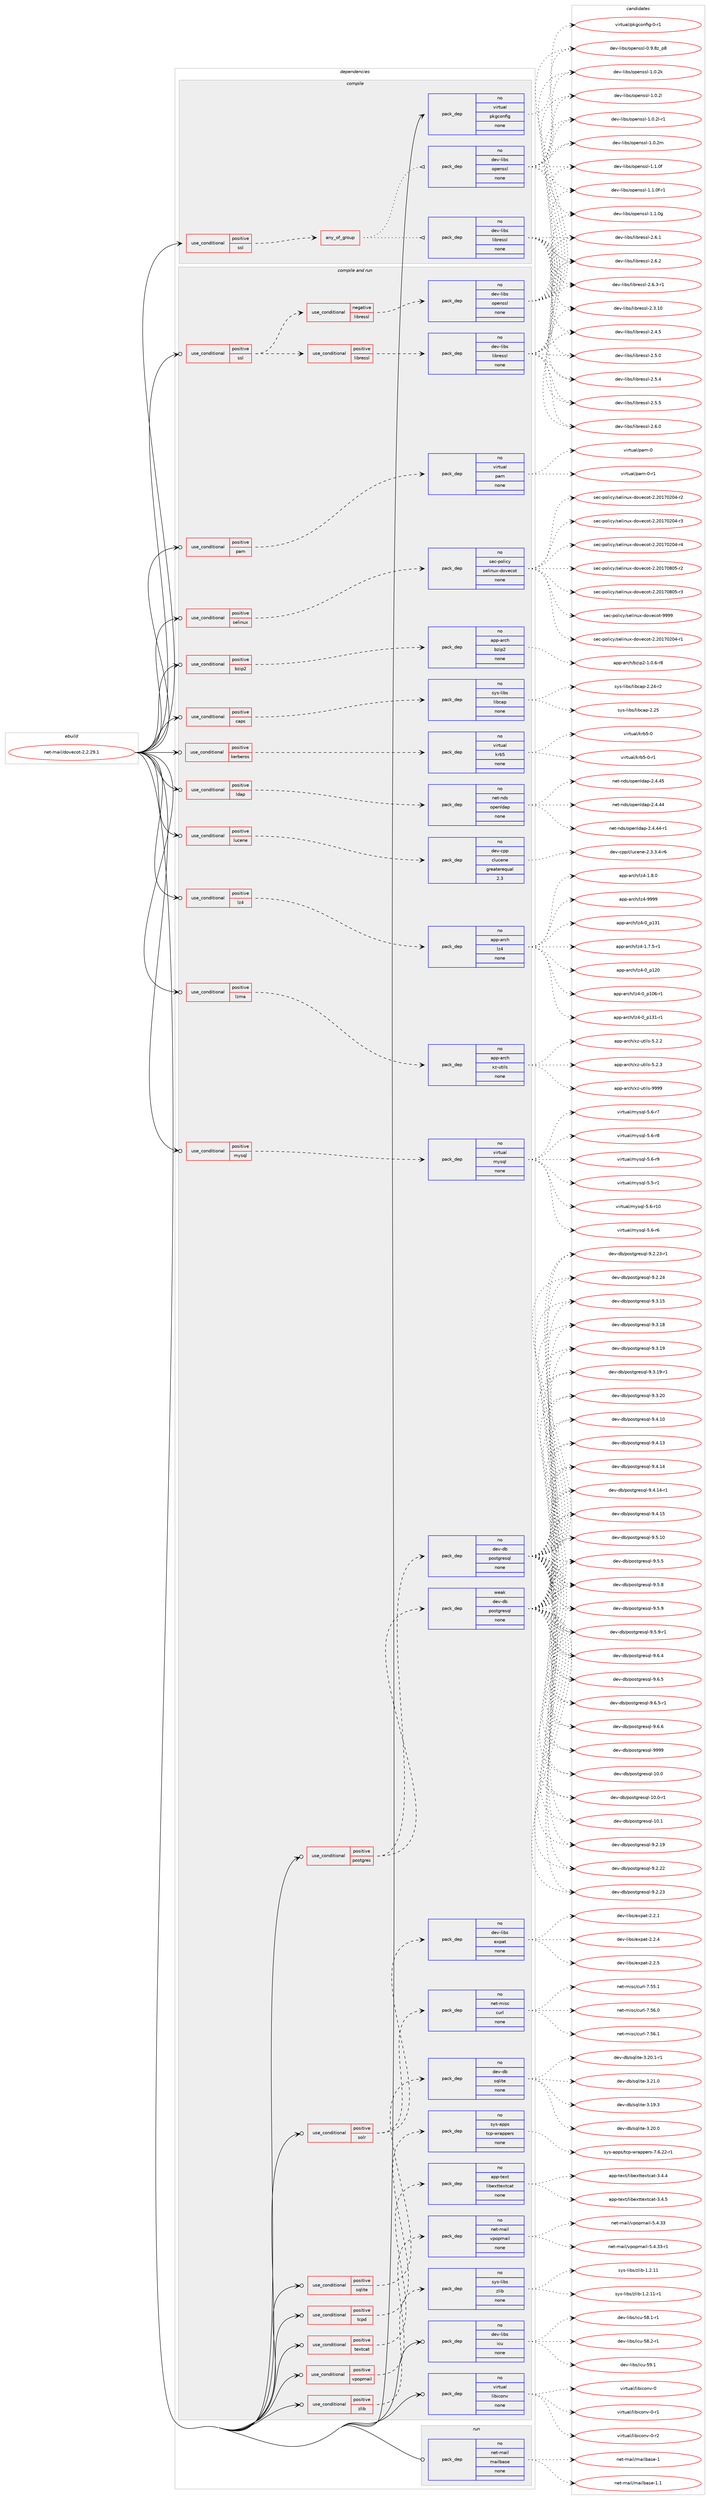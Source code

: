 digraph prolog {

# *************
# Graph options
# *************

newrank=true;
concentrate=true;
compound=true;
graph [rankdir=LR,fontname=Helvetica,fontsize=10,ranksep=1.5];#, ranksep=2.5, nodesep=0.2];
edge  [arrowhead=vee];
node  [fontname=Helvetica,fontsize=10];

# **********
# The ebuild
# **********

subgraph cluster_leftcol {
color=gray;
rank=same;
label=<<i>ebuild</i>>;
id [label="net-mail/dovecot-2.2.29.1", color=red, width=4, href="../net-mail/dovecot-2.2.29.1.svg"];
}

# ****************
# The dependencies
# ****************

subgraph cluster_midcol {
color=gray;
label=<<i>dependencies</i>>;
subgraph cluster_compile {
fillcolor="#eeeeee";
style=filled;
label=<<i>compile</i>>;
subgraph cond104144 {
dependency420936 [label=<<TABLE BORDER="0" CELLBORDER="1" CELLSPACING="0" CELLPADDING="4"><TR><TD ROWSPAN="3" CELLPADDING="10">use_conditional</TD></TR><TR><TD>positive</TD></TR><TR><TD>ssl</TD></TR></TABLE>>, shape=none, color=red];
subgraph any6902 {
dependency420937 [label=<<TABLE BORDER="0" CELLBORDER="1" CELLSPACING="0" CELLPADDING="4"><TR><TD CELLPADDING="10">any_of_group</TD></TR></TABLE>>, shape=none, color=red];subgraph pack309698 {
dependency420938 [label=<<TABLE BORDER="0" CELLBORDER="1" CELLSPACING="0" CELLPADDING="4" WIDTH="220"><TR><TD ROWSPAN="6" CELLPADDING="30">pack_dep</TD></TR><TR><TD WIDTH="110">no</TD></TR><TR><TD>dev-libs</TD></TR><TR><TD>openssl</TD></TR><TR><TD>none</TD></TR><TR><TD></TD></TR></TABLE>>, shape=none, color=blue];
}
dependency420937:e -> dependency420938:w [weight=20,style="dotted",arrowhead="oinv"];
subgraph pack309699 {
dependency420939 [label=<<TABLE BORDER="0" CELLBORDER="1" CELLSPACING="0" CELLPADDING="4" WIDTH="220"><TR><TD ROWSPAN="6" CELLPADDING="30">pack_dep</TD></TR><TR><TD WIDTH="110">no</TD></TR><TR><TD>dev-libs</TD></TR><TR><TD>libressl</TD></TR><TR><TD>none</TD></TR><TR><TD></TD></TR></TABLE>>, shape=none, color=blue];
}
dependency420937:e -> dependency420939:w [weight=20,style="dotted",arrowhead="oinv"];
}
dependency420936:e -> dependency420937:w [weight=20,style="dashed",arrowhead="vee"];
}
id:e -> dependency420936:w [weight=20,style="solid",arrowhead="vee"];
subgraph pack309700 {
dependency420940 [label=<<TABLE BORDER="0" CELLBORDER="1" CELLSPACING="0" CELLPADDING="4" WIDTH="220"><TR><TD ROWSPAN="6" CELLPADDING="30">pack_dep</TD></TR><TR><TD WIDTH="110">no</TD></TR><TR><TD>virtual</TD></TR><TR><TD>pkgconfig</TD></TR><TR><TD>none</TD></TR><TR><TD></TD></TR></TABLE>>, shape=none, color=blue];
}
id:e -> dependency420940:w [weight=20,style="solid",arrowhead="vee"];
}
subgraph cluster_compileandrun {
fillcolor="#eeeeee";
style=filled;
label=<<i>compile and run</i>>;
subgraph cond104145 {
dependency420941 [label=<<TABLE BORDER="0" CELLBORDER="1" CELLSPACING="0" CELLPADDING="4"><TR><TD ROWSPAN="3" CELLPADDING="10">use_conditional</TD></TR><TR><TD>positive</TD></TR><TR><TD>bzip2</TD></TR></TABLE>>, shape=none, color=red];
subgraph pack309701 {
dependency420942 [label=<<TABLE BORDER="0" CELLBORDER="1" CELLSPACING="0" CELLPADDING="4" WIDTH="220"><TR><TD ROWSPAN="6" CELLPADDING="30">pack_dep</TD></TR><TR><TD WIDTH="110">no</TD></TR><TR><TD>app-arch</TD></TR><TR><TD>bzip2</TD></TR><TR><TD>none</TD></TR><TR><TD></TD></TR></TABLE>>, shape=none, color=blue];
}
dependency420941:e -> dependency420942:w [weight=20,style="dashed",arrowhead="vee"];
}
id:e -> dependency420941:w [weight=20,style="solid",arrowhead="odotvee"];
subgraph cond104146 {
dependency420943 [label=<<TABLE BORDER="0" CELLBORDER="1" CELLSPACING="0" CELLPADDING="4"><TR><TD ROWSPAN="3" CELLPADDING="10">use_conditional</TD></TR><TR><TD>positive</TD></TR><TR><TD>caps</TD></TR></TABLE>>, shape=none, color=red];
subgraph pack309702 {
dependency420944 [label=<<TABLE BORDER="0" CELLBORDER="1" CELLSPACING="0" CELLPADDING="4" WIDTH="220"><TR><TD ROWSPAN="6" CELLPADDING="30">pack_dep</TD></TR><TR><TD WIDTH="110">no</TD></TR><TR><TD>sys-libs</TD></TR><TR><TD>libcap</TD></TR><TR><TD>none</TD></TR><TR><TD></TD></TR></TABLE>>, shape=none, color=blue];
}
dependency420943:e -> dependency420944:w [weight=20,style="dashed",arrowhead="vee"];
}
id:e -> dependency420943:w [weight=20,style="solid",arrowhead="odotvee"];
subgraph cond104147 {
dependency420945 [label=<<TABLE BORDER="0" CELLBORDER="1" CELLSPACING="0" CELLPADDING="4"><TR><TD ROWSPAN="3" CELLPADDING="10">use_conditional</TD></TR><TR><TD>positive</TD></TR><TR><TD>kerberos</TD></TR></TABLE>>, shape=none, color=red];
subgraph pack309703 {
dependency420946 [label=<<TABLE BORDER="0" CELLBORDER="1" CELLSPACING="0" CELLPADDING="4" WIDTH="220"><TR><TD ROWSPAN="6" CELLPADDING="30">pack_dep</TD></TR><TR><TD WIDTH="110">no</TD></TR><TR><TD>virtual</TD></TR><TR><TD>krb5</TD></TR><TR><TD>none</TD></TR><TR><TD></TD></TR></TABLE>>, shape=none, color=blue];
}
dependency420945:e -> dependency420946:w [weight=20,style="dashed",arrowhead="vee"];
}
id:e -> dependency420945:w [weight=20,style="solid",arrowhead="odotvee"];
subgraph cond104148 {
dependency420947 [label=<<TABLE BORDER="0" CELLBORDER="1" CELLSPACING="0" CELLPADDING="4"><TR><TD ROWSPAN="3" CELLPADDING="10">use_conditional</TD></TR><TR><TD>positive</TD></TR><TR><TD>ldap</TD></TR></TABLE>>, shape=none, color=red];
subgraph pack309704 {
dependency420948 [label=<<TABLE BORDER="0" CELLBORDER="1" CELLSPACING="0" CELLPADDING="4" WIDTH="220"><TR><TD ROWSPAN="6" CELLPADDING="30">pack_dep</TD></TR><TR><TD WIDTH="110">no</TD></TR><TR><TD>net-nds</TD></TR><TR><TD>openldap</TD></TR><TR><TD>none</TD></TR><TR><TD></TD></TR></TABLE>>, shape=none, color=blue];
}
dependency420947:e -> dependency420948:w [weight=20,style="dashed",arrowhead="vee"];
}
id:e -> dependency420947:w [weight=20,style="solid",arrowhead="odotvee"];
subgraph cond104149 {
dependency420949 [label=<<TABLE BORDER="0" CELLBORDER="1" CELLSPACING="0" CELLPADDING="4"><TR><TD ROWSPAN="3" CELLPADDING="10">use_conditional</TD></TR><TR><TD>positive</TD></TR><TR><TD>lucene</TD></TR></TABLE>>, shape=none, color=red];
subgraph pack309705 {
dependency420950 [label=<<TABLE BORDER="0" CELLBORDER="1" CELLSPACING="0" CELLPADDING="4" WIDTH="220"><TR><TD ROWSPAN="6" CELLPADDING="30">pack_dep</TD></TR><TR><TD WIDTH="110">no</TD></TR><TR><TD>dev-cpp</TD></TR><TR><TD>clucene</TD></TR><TR><TD>greaterequal</TD></TR><TR><TD>2.3</TD></TR></TABLE>>, shape=none, color=blue];
}
dependency420949:e -> dependency420950:w [weight=20,style="dashed",arrowhead="vee"];
}
id:e -> dependency420949:w [weight=20,style="solid",arrowhead="odotvee"];
subgraph cond104150 {
dependency420951 [label=<<TABLE BORDER="0" CELLBORDER="1" CELLSPACING="0" CELLPADDING="4"><TR><TD ROWSPAN="3" CELLPADDING="10">use_conditional</TD></TR><TR><TD>positive</TD></TR><TR><TD>lz4</TD></TR></TABLE>>, shape=none, color=red];
subgraph pack309706 {
dependency420952 [label=<<TABLE BORDER="0" CELLBORDER="1" CELLSPACING="0" CELLPADDING="4" WIDTH="220"><TR><TD ROWSPAN="6" CELLPADDING="30">pack_dep</TD></TR><TR><TD WIDTH="110">no</TD></TR><TR><TD>app-arch</TD></TR><TR><TD>lz4</TD></TR><TR><TD>none</TD></TR><TR><TD></TD></TR></TABLE>>, shape=none, color=blue];
}
dependency420951:e -> dependency420952:w [weight=20,style="dashed",arrowhead="vee"];
}
id:e -> dependency420951:w [weight=20,style="solid",arrowhead="odotvee"];
subgraph cond104151 {
dependency420953 [label=<<TABLE BORDER="0" CELLBORDER="1" CELLSPACING="0" CELLPADDING="4"><TR><TD ROWSPAN="3" CELLPADDING="10">use_conditional</TD></TR><TR><TD>positive</TD></TR><TR><TD>lzma</TD></TR></TABLE>>, shape=none, color=red];
subgraph pack309707 {
dependency420954 [label=<<TABLE BORDER="0" CELLBORDER="1" CELLSPACING="0" CELLPADDING="4" WIDTH="220"><TR><TD ROWSPAN="6" CELLPADDING="30">pack_dep</TD></TR><TR><TD WIDTH="110">no</TD></TR><TR><TD>app-arch</TD></TR><TR><TD>xz-utils</TD></TR><TR><TD>none</TD></TR><TR><TD></TD></TR></TABLE>>, shape=none, color=blue];
}
dependency420953:e -> dependency420954:w [weight=20,style="dashed",arrowhead="vee"];
}
id:e -> dependency420953:w [weight=20,style="solid",arrowhead="odotvee"];
subgraph cond104152 {
dependency420955 [label=<<TABLE BORDER="0" CELLBORDER="1" CELLSPACING="0" CELLPADDING="4"><TR><TD ROWSPAN="3" CELLPADDING="10">use_conditional</TD></TR><TR><TD>positive</TD></TR><TR><TD>mysql</TD></TR></TABLE>>, shape=none, color=red];
subgraph pack309708 {
dependency420956 [label=<<TABLE BORDER="0" CELLBORDER="1" CELLSPACING="0" CELLPADDING="4" WIDTH="220"><TR><TD ROWSPAN="6" CELLPADDING="30">pack_dep</TD></TR><TR><TD WIDTH="110">no</TD></TR><TR><TD>virtual</TD></TR><TR><TD>mysql</TD></TR><TR><TD>none</TD></TR><TR><TD></TD></TR></TABLE>>, shape=none, color=blue];
}
dependency420955:e -> dependency420956:w [weight=20,style="dashed",arrowhead="vee"];
}
id:e -> dependency420955:w [weight=20,style="solid",arrowhead="odotvee"];
subgraph cond104153 {
dependency420957 [label=<<TABLE BORDER="0" CELLBORDER="1" CELLSPACING="0" CELLPADDING="4"><TR><TD ROWSPAN="3" CELLPADDING="10">use_conditional</TD></TR><TR><TD>positive</TD></TR><TR><TD>pam</TD></TR></TABLE>>, shape=none, color=red];
subgraph pack309709 {
dependency420958 [label=<<TABLE BORDER="0" CELLBORDER="1" CELLSPACING="0" CELLPADDING="4" WIDTH="220"><TR><TD ROWSPAN="6" CELLPADDING="30">pack_dep</TD></TR><TR><TD WIDTH="110">no</TD></TR><TR><TD>virtual</TD></TR><TR><TD>pam</TD></TR><TR><TD>none</TD></TR><TR><TD></TD></TR></TABLE>>, shape=none, color=blue];
}
dependency420957:e -> dependency420958:w [weight=20,style="dashed",arrowhead="vee"];
}
id:e -> dependency420957:w [weight=20,style="solid",arrowhead="odotvee"];
subgraph cond104154 {
dependency420959 [label=<<TABLE BORDER="0" CELLBORDER="1" CELLSPACING="0" CELLPADDING="4"><TR><TD ROWSPAN="3" CELLPADDING="10">use_conditional</TD></TR><TR><TD>positive</TD></TR><TR><TD>postgres</TD></TR></TABLE>>, shape=none, color=red];
subgraph pack309710 {
dependency420960 [label=<<TABLE BORDER="0" CELLBORDER="1" CELLSPACING="0" CELLPADDING="4" WIDTH="220"><TR><TD ROWSPAN="6" CELLPADDING="30">pack_dep</TD></TR><TR><TD WIDTH="110">no</TD></TR><TR><TD>dev-db</TD></TR><TR><TD>postgresql</TD></TR><TR><TD>none</TD></TR><TR><TD></TD></TR></TABLE>>, shape=none, color=blue];
}
dependency420959:e -> dependency420960:w [weight=20,style="dashed",arrowhead="vee"];
subgraph pack309711 {
dependency420961 [label=<<TABLE BORDER="0" CELLBORDER="1" CELLSPACING="0" CELLPADDING="4" WIDTH="220"><TR><TD ROWSPAN="6" CELLPADDING="30">pack_dep</TD></TR><TR><TD WIDTH="110">weak</TD></TR><TR><TD>dev-db</TD></TR><TR><TD>postgresql</TD></TR><TR><TD>none</TD></TR><TR><TD></TD></TR></TABLE>>, shape=none, color=blue];
}
dependency420959:e -> dependency420961:w [weight=20,style="dashed",arrowhead="vee"];
}
id:e -> dependency420959:w [weight=20,style="solid",arrowhead="odotvee"];
subgraph cond104155 {
dependency420962 [label=<<TABLE BORDER="0" CELLBORDER="1" CELLSPACING="0" CELLPADDING="4"><TR><TD ROWSPAN="3" CELLPADDING="10">use_conditional</TD></TR><TR><TD>positive</TD></TR><TR><TD>selinux</TD></TR></TABLE>>, shape=none, color=red];
subgraph pack309712 {
dependency420963 [label=<<TABLE BORDER="0" CELLBORDER="1" CELLSPACING="0" CELLPADDING="4" WIDTH="220"><TR><TD ROWSPAN="6" CELLPADDING="30">pack_dep</TD></TR><TR><TD WIDTH="110">no</TD></TR><TR><TD>sec-policy</TD></TR><TR><TD>selinux-dovecot</TD></TR><TR><TD>none</TD></TR><TR><TD></TD></TR></TABLE>>, shape=none, color=blue];
}
dependency420962:e -> dependency420963:w [weight=20,style="dashed",arrowhead="vee"];
}
id:e -> dependency420962:w [weight=20,style="solid",arrowhead="odotvee"];
subgraph cond104156 {
dependency420964 [label=<<TABLE BORDER="0" CELLBORDER="1" CELLSPACING="0" CELLPADDING="4"><TR><TD ROWSPAN="3" CELLPADDING="10">use_conditional</TD></TR><TR><TD>positive</TD></TR><TR><TD>solr</TD></TR></TABLE>>, shape=none, color=red];
subgraph pack309713 {
dependency420965 [label=<<TABLE BORDER="0" CELLBORDER="1" CELLSPACING="0" CELLPADDING="4" WIDTH="220"><TR><TD ROWSPAN="6" CELLPADDING="30">pack_dep</TD></TR><TR><TD WIDTH="110">no</TD></TR><TR><TD>net-misc</TD></TR><TR><TD>curl</TD></TR><TR><TD>none</TD></TR><TR><TD></TD></TR></TABLE>>, shape=none, color=blue];
}
dependency420964:e -> dependency420965:w [weight=20,style="dashed",arrowhead="vee"];
subgraph pack309714 {
dependency420966 [label=<<TABLE BORDER="0" CELLBORDER="1" CELLSPACING="0" CELLPADDING="4" WIDTH="220"><TR><TD ROWSPAN="6" CELLPADDING="30">pack_dep</TD></TR><TR><TD WIDTH="110">no</TD></TR><TR><TD>dev-libs</TD></TR><TR><TD>expat</TD></TR><TR><TD>none</TD></TR><TR><TD></TD></TR></TABLE>>, shape=none, color=blue];
}
dependency420964:e -> dependency420966:w [weight=20,style="dashed",arrowhead="vee"];
}
id:e -> dependency420964:w [weight=20,style="solid",arrowhead="odotvee"];
subgraph cond104157 {
dependency420967 [label=<<TABLE BORDER="0" CELLBORDER="1" CELLSPACING="0" CELLPADDING="4"><TR><TD ROWSPAN="3" CELLPADDING="10">use_conditional</TD></TR><TR><TD>positive</TD></TR><TR><TD>sqlite</TD></TR></TABLE>>, shape=none, color=red];
subgraph pack309715 {
dependency420968 [label=<<TABLE BORDER="0" CELLBORDER="1" CELLSPACING="0" CELLPADDING="4" WIDTH="220"><TR><TD ROWSPAN="6" CELLPADDING="30">pack_dep</TD></TR><TR><TD WIDTH="110">no</TD></TR><TR><TD>dev-db</TD></TR><TR><TD>sqlite</TD></TR><TR><TD>none</TD></TR><TR><TD></TD></TR></TABLE>>, shape=none, color=blue];
}
dependency420967:e -> dependency420968:w [weight=20,style="dashed",arrowhead="vee"];
}
id:e -> dependency420967:w [weight=20,style="solid",arrowhead="odotvee"];
subgraph cond104158 {
dependency420969 [label=<<TABLE BORDER="0" CELLBORDER="1" CELLSPACING="0" CELLPADDING="4"><TR><TD ROWSPAN="3" CELLPADDING="10">use_conditional</TD></TR><TR><TD>positive</TD></TR><TR><TD>ssl</TD></TR></TABLE>>, shape=none, color=red];
subgraph cond104159 {
dependency420970 [label=<<TABLE BORDER="0" CELLBORDER="1" CELLSPACING="0" CELLPADDING="4"><TR><TD ROWSPAN="3" CELLPADDING="10">use_conditional</TD></TR><TR><TD>negative</TD></TR><TR><TD>libressl</TD></TR></TABLE>>, shape=none, color=red];
subgraph pack309716 {
dependency420971 [label=<<TABLE BORDER="0" CELLBORDER="1" CELLSPACING="0" CELLPADDING="4" WIDTH="220"><TR><TD ROWSPAN="6" CELLPADDING="30">pack_dep</TD></TR><TR><TD WIDTH="110">no</TD></TR><TR><TD>dev-libs</TD></TR><TR><TD>openssl</TD></TR><TR><TD>none</TD></TR><TR><TD></TD></TR></TABLE>>, shape=none, color=blue];
}
dependency420970:e -> dependency420971:w [weight=20,style="dashed",arrowhead="vee"];
}
dependency420969:e -> dependency420970:w [weight=20,style="dashed",arrowhead="vee"];
subgraph cond104160 {
dependency420972 [label=<<TABLE BORDER="0" CELLBORDER="1" CELLSPACING="0" CELLPADDING="4"><TR><TD ROWSPAN="3" CELLPADDING="10">use_conditional</TD></TR><TR><TD>positive</TD></TR><TR><TD>libressl</TD></TR></TABLE>>, shape=none, color=red];
subgraph pack309717 {
dependency420973 [label=<<TABLE BORDER="0" CELLBORDER="1" CELLSPACING="0" CELLPADDING="4" WIDTH="220"><TR><TD ROWSPAN="6" CELLPADDING="30">pack_dep</TD></TR><TR><TD WIDTH="110">no</TD></TR><TR><TD>dev-libs</TD></TR><TR><TD>libressl</TD></TR><TR><TD>none</TD></TR><TR><TD></TD></TR></TABLE>>, shape=none, color=blue];
}
dependency420972:e -> dependency420973:w [weight=20,style="dashed",arrowhead="vee"];
}
dependency420969:e -> dependency420972:w [weight=20,style="dashed",arrowhead="vee"];
}
id:e -> dependency420969:w [weight=20,style="solid",arrowhead="odotvee"];
subgraph cond104161 {
dependency420974 [label=<<TABLE BORDER="0" CELLBORDER="1" CELLSPACING="0" CELLPADDING="4"><TR><TD ROWSPAN="3" CELLPADDING="10">use_conditional</TD></TR><TR><TD>positive</TD></TR><TR><TD>tcpd</TD></TR></TABLE>>, shape=none, color=red];
subgraph pack309718 {
dependency420975 [label=<<TABLE BORDER="0" CELLBORDER="1" CELLSPACING="0" CELLPADDING="4" WIDTH="220"><TR><TD ROWSPAN="6" CELLPADDING="30">pack_dep</TD></TR><TR><TD WIDTH="110">no</TD></TR><TR><TD>sys-apps</TD></TR><TR><TD>tcp-wrappers</TD></TR><TR><TD>none</TD></TR><TR><TD></TD></TR></TABLE>>, shape=none, color=blue];
}
dependency420974:e -> dependency420975:w [weight=20,style="dashed",arrowhead="vee"];
}
id:e -> dependency420974:w [weight=20,style="solid",arrowhead="odotvee"];
subgraph cond104162 {
dependency420976 [label=<<TABLE BORDER="0" CELLBORDER="1" CELLSPACING="0" CELLPADDING="4"><TR><TD ROWSPAN="3" CELLPADDING="10">use_conditional</TD></TR><TR><TD>positive</TD></TR><TR><TD>textcat</TD></TR></TABLE>>, shape=none, color=red];
subgraph pack309719 {
dependency420977 [label=<<TABLE BORDER="0" CELLBORDER="1" CELLSPACING="0" CELLPADDING="4" WIDTH="220"><TR><TD ROWSPAN="6" CELLPADDING="30">pack_dep</TD></TR><TR><TD WIDTH="110">no</TD></TR><TR><TD>app-text</TD></TR><TR><TD>libexttextcat</TD></TR><TR><TD>none</TD></TR><TR><TD></TD></TR></TABLE>>, shape=none, color=blue];
}
dependency420976:e -> dependency420977:w [weight=20,style="dashed",arrowhead="vee"];
}
id:e -> dependency420976:w [weight=20,style="solid",arrowhead="odotvee"];
subgraph cond104163 {
dependency420978 [label=<<TABLE BORDER="0" CELLBORDER="1" CELLSPACING="0" CELLPADDING="4"><TR><TD ROWSPAN="3" CELLPADDING="10">use_conditional</TD></TR><TR><TD>positive</TD></TR><TR><TD>vpopmail</TD></TR></TABLE>>, shape=none, color=red];
subgraph pack309720 {
dependency420979 [label=<<TABLE BORDER="0" CELLBORDER="1" CELLSPACING="0" CELLPADDING="4" WIDTH="220"><TR><TD ROWSPAN="6" CELLPADDING="30">pack_dep</TD></TR><TR><TD WIDTH="110">no</TD></TR><TR><TD>net-mail</TD></TR><TR><TD>vpopmail</TD></TR><TR><TD>none</TD></TR><TR><TD></TD></TR></TABLE>>, shape=none, color=blue];
}
dependency420978:e -> dependency420979:w [weight=20,style="dashed",arrowhead="vee"];
}
id:e -> dependency420978:w [weight=20,style="solid",arrowhead="odotvee"];
subgraph cond104164 {
dependency420980 [label=<<TABLE BORDER="0" CELLBORDER="1" CELLSPACING="0" CELLPADDING="4"><TR><TD ROWSPAN="3" CELLPADDING="10">use_conditional</TD></TR><TR><TD>positive</TD></TR><TR><TD>zlib</TD></TR></TABLE>>, shape=none, color=red];
subgraph pack309721 {
dependency420981 [label=<<TABLE BORDER="0" CELLBORDER="1" CELLSPACING="0" CELLPADDING="4" WIDTH="220"><TR><TD ROWSPAN="6" CELLPADDING="30">pack_dep</TD></TR><TR><TD WIDTH="110">no</TD></TR><TR><TD>sys-libs</TD></TR><TR><TD>zlib</TD></TR><TR><TD>none</TD></TR><TR><TD></TD></TR></TABLE>>, shape=none, color=blue];
}
dependency420980:e -> dependency420981:w [weight=20,style="dashed",arrowhead="vee"];
}
id:e -> dependency420980:w [weight=20,style="solid",arrowhead="odotvee"];
subgraph pack309722 {
dependency420982 [label=<<TABLE BORDER="0" CELLBORDER="1" CELLSPACING="0" CELLPADDING="4" WIDTH="220"><TR><TD ROWSPAN="6" CELLPADDING="30">pack_dep</TD></TR><TR><TD WIDTH="110">no</TD></TR><TR><TD>dev-libs</TD></TR><TR><TD>icu</TD></TR><TR><TD>none</TD></TR><TR><TD></TD></TR></TABLE>>, shape=none, color=blue];
}
id:e -> dependency420982:w [weight=20,style="solid",arrowhead="odotvee"];
subgraph pack309723 {
dependency420983 [label=<<TABLE BORDER="0" CELLBORDER="1" CELLSPACING="0" CELLPADDING="4" WIDTH="220"><TR><TD ROWSPAN="6" CELLPADDING="30">pack_dep</TD></TR><TR><TD WIDTH="110">no</TD></TR><TR><TD>virtual</TD></TR><TR><TD>libiconv</TD></TR><TR><TD>none</TD></TR><TR><TD></TD></TR></TABLE>>, shape=none, color=blue];
}
id:e -> dependency420983:w [weight=20,style="solid",arrowhead="odotvee"];
}
subgraph cluster_run {
fillcolor="#eeeeee";
style=filled;
label=<<i>run</i>>;
subgraph pack309724 {
dependency420984 [label=<<TABLE BORDER="0" CELLBORDER="1" CELLSPACING="0" CELLPADDING="4" WIDTH="220"><TR><TD ROWSPAN="6" CELLPADDING="30">pack_dep</TD></TR><TR><TD WIDTH="110">no</TD></TR><TR><TD>net-mail</TD></TR><TR><TD>mailbase</TD></TR><TR><TD>none</TD></TR><TR><TD></TD></TR></TABLE>>, shape=none, color=blue];
}
id:e -> dependency420984:w [weight=20,style="solid",arrowhead="odot"];
}
}

# **************
# The candidates
# **************

subgraph cluster_choices {
rank=same;
color=gray;
label=<<i>candidates</i>>;

subgraph choice309698 {
color=black;
nodesep=1;
choice1001011184510810598115471111121011101151151084548465746561229511256 [label="dev-libs/openssl-0.9.8z_p8", color=red, width=4,href="../dev-libs/openssl-0.9.8z_p8.svg"];
choice100101118451081059811547111112101110115115108454946484650107 [label="dev-libs/openssl-1.0.2k", color=red, width=4,href="../dev-libs/openssl-1.0.2k.svg"];
choice100101118451081059811547111112101110115115108454946484650108 [label="dev-libs/openssl-1.0.2l", color=red, width=4,href="../dev-libs/openssl-1.0.2l.svg"];
choice1001011184510810598115471111121011101151151084549464846501084511449 [label="dev-libs/openssl-1.0.2l-r1", color=red, width=4,href="../dev-libs/openssl-1.0.2l-r1.svg"];
choice100101118451081059811547111112101110115115108454946484650109 [label="dev-libs/openssl-1.0.2m", color=red, width=4,href="../dev-libs/openssl-1.0.2m.svg"];
choice100101118451081059811547111112101110115115108454946494648102 [label="dev-libs/openssl-1.1.0f", color=red, width=4,href="../dev-libs/openssl-1.1.0f.svg"];
choice1001011184510810598115471111121011101151151084549464946481024511449 [label="dev-libs/openssl-1.1.0f-r1", color=red, width=4,href="../dev-libs/openssl-1.1.0f-r1.svg"];
choice100101118451081059811547111112101110115115108454946494648103 [label="dev-libs/openssl-1.1.0g", color=red, width=4,href="../dev-libs/openssl-1.1.0g.svg"];
dependency420938:e -> choice1001011184510810598115471111121011101151151084548465746561229511256:w [style=dotted,weight="100"];
dependency420938:e -> choice100101118451081059811547111112101110115115108454946484650107:w [style=dotted,weight="100"];
dependency420938:e -> choice100101118451081059811547111112101110115115108454946484650108:w [style=dotted,weight="100"];
dependency420938:e -> choice1001011184510810598115471111121011101151151084549464846501084511449:w [style=dotted,weight="100"];
dependency420938:e -> choice100101118451081059811547111112101110115115108454946484650109:w [style=dotted,weight="100"];
dependency420938:e -> choice100101118451081059811547111112101110115115108454946494648102:w [style=dotted,weight="100"];
dependency420938:e -> choice1001011184510810598115471111121011101151151084549464946481024511449:w [style=dotted,weight="100"];
dependency420938:e -> choice100101118451081059811547111112101110115115108454946494648103:w [style=dotted,weight="100"];
}
subgraph choice309699 {
color=black;
nodesep=1;
choice1001011184510810598115471081059811410111511510845504651464948 [label="dev-libs/libressl-2.3.10", color=red, width=4,href="../dev-libs/libressl-2.3.10.svg"];
choice10010111845108105981154710810598114101115115108455046524653 [label="dev-libs/libressl-2.4.5", color=red, width=4,href="../dev-libs/libressl-2.4.5.svg"];
choice10010111845108105981154710810598114101115115108455046534648 [label="dev-libs/libressl-2.5.0", color=red, width=4,href="../dev-libs/libressl-2.5.0.svg"];
choice10010111845108105981154710810598114101115115108455046534652 [label="dev-libs/libressl-2.5.4", color=red, width=4,href="../dev-libs/libressl-2.5.4.svg"];
choice10010111845108105981154710810598114101115115108455046534653 [label="dev-libs/libressl-2.5.5", color=red, width=4,href="../dev-libs/libressl-2.5.5.svg"];
choice10010111845108105981154710810598114101115115108455046544648 [label="dev-libs/libressl-2.6.0", color=red, width=4,href="../dev-libs/libressl-2.6.0.svg"];
choice10010111845108105981154710810598114101115115108455046544649 [label="dev-libs/libressl-2.6.1", color=red, width=4,href="../dev-libs/libressl-2.6.1.svg"];
choice10010111845108105981154710810598114101115115108455046544650 [label="dev-libs/libressl-2.6.2", color=red, width=4,href="../dev-libs/libressl-2.6.2.svg"];
choice100101118451081059811547108105981141011151151084550465446514511449 [label="dev-libs/libressl-2.6.3-r1", color=red, width=4,href="../dev-libs/libressl-2.6.3-r1.svg"];
dependency420939:e -> choice1001011184510810598115471081059811410111511510845504651464948:w [style=dotted,weight="100"];
dependency420939:e -> choice10010111845108105981154710810598114101115115108455046524653:w [style=dotted,weight="100"];
dependency420939:e -> choice10010111845108105981154710810598114101115115108455046534648:w [style=dotted,weight="100"];
dependency420939:e -> choice10010111845108105981154710810598114101115115108455046534652:w [style=dotted,weight="100"];
dependency420939:e -> choice10010111845108105981154710810598114101115115108455046534653:w [style=dotted,weight="100"];
dependency420939:e -> choice10010111845108105981154710810598114101115115108455046544648:w [style=dotted,weight="100"];
dependency420939:e -> choice10010111845108105981154710810598114101115115108455046544649:w [style=dotted,weight="100"];
dependency420939:e -> choice10010111845108105981154710810598114101115115108455046544650:w [style=dotted,weight="100"];
dependency420939:e -> choice100101118451081059811547108105981141011151151084550465446514511449:w [style=dotted,weight="100"];
}
subgraph choice309700 {
color=black;
nodesep=1;
choice11810511411611797108471121071039911111010210510345484511449 [label="virtual/pkgconfig-0-r1", color=red, width=4,href="../virtual/pkgconfig-0-r1.svg"];
dependency420940:e -> choice11810511411611797108471121071039911111010210510345484511449:w [style=dotted,weight="100"];
}
subgraph choice309701 {
color=black;
nodesep=1;
choice971121124597114991044798122105112504549464846544511456 [label="app-arch/bzip2-1.0.6-r8", color=red, width=4,href="../app-arch/bzip2-1.0.6-r8.svg"];
dependency420942:e -> choice971121124597114991044798122105112504549464846544511456:w [style=dotted,weight="100"];
}
subgraph choice309702 {
color=black;
nodesep=1;
choice11512111545108105981154710810598999711245504650524511450 [label="sys-libs/libcap-2.24-r2", color=red, width=4,href="../sys-libs/libcap-2.24-r2.svg"];
choice1151211154510810598115471081059899971124550465053 [label="sys-libs/libcap-2.25", color=red, width=4,href="../sys-libs/libcap-2.25.svg"];
dependency420944:e -> choice11512111545108105981154710810598999711245504650524511450:w [style=dotted,weight="100"];
dependency420944:e -> choice1151211154510810598115471081059899971124550465053:w [style=dotted,weight="100"];
}
subgraph choice309703 {
color=black;
nodesep=1;
choice118105114116117971084710711498534548 [label="virtual/krb5-0", color=red, width=4,href="../virtual/krb5-0.svg"];
choice1181051141161179710847107114985345484511449 [label="virtual/krb5-0-r1", color=red, width=4,href="../virtual/krb5-0-r1.svg"];
dependency420946:e -> choice118105114116117971084710711498534548:w [style=dotted,weight="100"];
dependency420946:e -> choice1181051141161179710847107114985345484511449:w [style=dotted,weight="100"];
}
subgraph choice309704 {
color=black;
nodesep=1;
choice11010111645110100115471111121011101081009711245504652465252 [label="net-nds/openldap-2.4.44", color=red, width=4,href="../net-nds/openldap-2.4.44.svg"];
choice110101116451101001154711111210111010810097112455046524652524511449 [label="net-nds/openldap-2.4.44-r1", color=red, width=4,href="../net-nds/openldap-2.4.44-r1.svg"];
choice11010111645110100115471111121011101081009711245504652465253 [label="net-nds/openldap-2.4.45", color=red, width=4,href="../net-nds/openldap-2.4.45.svg"];
dependency420948:e -> choice11010111645110100115471111121011101081009711245504652465252:w [style=dotted,weight="100"];
dependency420948:e -> choice110101116451101001154711111210111010810097112455046524652524511449:w [style=dotted,weight="100"];
dependency420948:e -> choice11010111645110100115471111121011101081009711245504652465253:w [style=dotted,weight="100"];
}
subgraph choice309705 {
color=black;
nodesep=1;
choice100101118459911211247991081179910111010145504651465146524511454 [label="dev-cpp/clucene-2.3.3.4-r6", color=red, width=4,href="../dev-cpp/clucene-2.3.3.4-r6.svg"];
dependency420950:e -> choice100101118459911211247991081179910111010145504651465146524511454:w [style=dotted,weight="100"];
}
subgraph choice309706 {
color=black;
nodesep=1;
choice9711211245971149910447108122524548951124948544511449 [label="app-arch/lz4-0_p106-r1", color=red, width=4,href="../app-arch/lz4-0_p106-r1.svg"];
choice971121124597114991044710812252454895112495048 [label="app-arch/lz4-0_p120", color=red, width=4,href="../app-arch/lz4-0_p120.svg"];
choice971121124597114991044710812252454895112495149 [label="app-arch/lz4-0_p131", color=red, width=4,href="../app-arch/lz4-0_p131.svg"];
choice9711211245971149910447108122524548951124951494511449 [label="app-arch/lz4-0_p131-r1", color=red, width=4,href="../app-arch/lz4-0_p131-r1.svg"];
choice9711211245971149910447108122524549465546534511449 [label="app-arch/lz4-1.7.5-r1", color=red, width=4,href="../app-arch/lz4-1.7.5-r1.svg"];
choice971121124597114991044710812252454946564648 [label="app-arch/lz4-1.8.0", color=red, width=4,href="../app-arch/lz4-1.8.0.svg"];
choice9711211245971149910447108122524557575757 [label="app-arch/lz4-9999", color=red, width=4,href="../app-arch/lz4-9999.svg"];
dependency420952:e -> choice9711211245971149910447108122524548951124948544511449:w [style=dotted,weight="100"];
dependency420952:e -> choice971121124597114991044710812252454895112495048:w [style=dotted,weight="100"];
dependency420952:e -> choice971121124597114991044710812252454895112495149:w [style=dotted,weight="100"];
dependency420952:e -> choice9711211245971149910447108122524548951124951494511449:w [style=dotted,weight="100"];
dependency420952:e -> choice9711211245971149910447108122524549465546534511449:w [style=dotted,weight="100"];
dependency420952:e -> choice971121124597114991044710812252454946564648:w [style=dotted,weight="100"];
dependency420952:e -> choice9711211245971149910447108122524557575757:w [style=dotted,weight="100"];
}
subgraph choice309707 {
color=black;
nodesep=1;
choice971121124597114991044712012245117116105108115455346504650 [label="app-arch/xz-utils-5.2.2", color=red, width=4,href="../app-arch/xz-utils-5.2.2.svg"];
choice971121124597114991044712012245117116105108115455346504651 [label="app-arch/xz-utils-5.2.3", color=red, width=4,href="../app-arch/xz-utils-5.2.3.svg"];
choice9711211245971149910447120122451171161051081154557575757 [label="app-arch/xz-utils-9999", color=red, width=4,href="../app-arch/xz-utils-9999.svg"];
dependency420954:e -> choice971121124597114991044712012245117116105108115455346504650:w [style=dotted,weight="100"];
dependency420954:e -> choice971121124597114991044712012245117116105108115455346504651:w [style=dotted,weight="100"];
dependency420954:e -> choice9711211245971149910447120122451171161051081154557575757:w [style=dotted,weight="100"];
}
subgraph choice309708 {
color=black;
nodesep=1;
choice1181051141161179710847109121115113108455346534511449 [label="virtual/mysql-5.5-r1", color=red, width=4,href="../virtual/mysql-5.5-r1.svg"];
choice118105114116117971084710912111511310845534654451144948 [label="virtual/mysql-5.6-r10", color=red, width=4,href="../virtual/mysql-5.6-r10.svg"];
choice1181051141161179710847109121115113108455346544511454 [label="virtual/mysql-5.6-r6", color=red, width=4,href="../virtual/mysql-5.6-r6.svg"];
choice1181051141161179710847109121115113108455346544511455 [label="virtual/mysql-5.6-r7", color=red, width=4,href="../virtual/mysql-5.6-r7.svg"];
choice1181051141161179710847109121115113108455346544511456 [label="virtual/mysql-5.6-r8", color=red, width=4,href="../virtual/mysql-5.6-r8.svg"];
choice1181051141161179710847109121115113108455346544511457 [label="virtual/mysql-5.6-r9", color=red, width=4,href="../virtual/mysql-5.6-r9.svg"];
dependency420956:e -> choice1181051141161179710847109121115113108455346534511449:w [style=dotted,weight="100"];
dependency420956:e -> choice118105114116117971084710912111511310845534654451144948:w [style=dotted,weight="100"];
dependency420956:e -> choice1181051141161179710847109121115113108455346544511454:w [style=dotted,weight="100"];
dependency420956:e -> choice1181051141161179710847109121115113108455346544511455:w [style=dotted,weight="100"];
dependency420956:e -> choice1181051141161179710847109121115113108455346544511456:w [style=dotted,weight="100"];
dependency420956:e -> choice1181051141161179710847109121115113108455346544511457:w [style=dotted,weight="100"];
}
subgraph choice309709 {
color=black;
nodesep=1;
choice1181051141161179710847112971094548 [label="virtual/pam-0", color=red, width=4,href="../virtual/pam-0.svg"];
choice11810511411611797108471129710945484511449 [label="virtual/pam-0-r1", color=red, width=4,href="../virtual/pam-0-r1.svg"];
dependency420958:e -> choice1181051141161179710847112971094548:w [style=dotted,weight="100"];
dependency420958:e -> choice11810511411611797108471129710945484511449:w [style=dotted,weight="100"];
}
subgraph choice309710 {
color=black;
nodesep=1;
choice1001011184510098471121111151161031141011151131084549484648 [label="dev-db/postgresql-10.0", color=red, width=4,href="../dev-db/postgresql-10.0.svg"];
choice10010111845100984711211111511610311410111511310845494846484511449 [label="dev-db/postgresql-10.0-r1", color=red, width=4,href="../dev-db/postgresql-10.0-r1.svg"];
choice1001011184510098471121111151161031141011151131084549484649 [label="dev-db/postgresql-10.1", color=red, width=4,href="../dev-db/postgresql-10.1.svg"];
choice10010111845100984711211111511610311410111511310845574650464957 [label="dev-db/postgresql-9.2.19", color=red, width=4,href="../dev-db/postgresql-9.2.19.svg"];
choice10010111845100984711211111511610311410111511310845574650465050 [label="dev-db/postgresql-9.2.22", color=red, width=4,href="../dev-db/postgresql-9.2.22.svg"];
choice10010111845100984711211111511610311410111511310845574650465051 [label="dev-db/postgresql-9.2.23", color=red, width=4,href="../dev-db/postgresql-9.2.23.svg"];
choice100101118451009847112111115116103114101115113108455746504650514511449 [label="dev-db/postgresql-9.2.23-r1", color=red, width=4,href="../dev-db/postgresql-9.2.23-r1.svg"];
choice10010111845100984711211111511610311410111511310845574650465052 [label="dev-db/postgresql-9.2.24", color=red, width=4,href="../dev-db/postgresql-9.2.24.svg"];
choice10010111845100984711211111511610311410111511310845574651464953 [label="dev-db/postgresql-9.3.15", color=red, width=4,href="../dev-db/postgresql-9.3.15.svg"];
choice10010111845100984711211111511610311410111511310845574651464956 [label="dev-db/postgresql-9.3.18", color=red, width=4,href="../dev-db/postgresql-9.3.18.svg"];
choice10010111845100984711211111511610311410111511310845574651464957 [label="dev-db/postgresql-9.3.19", color=red, width=4,href="../dev-db/postgresql-9.3.19.svg"];
choice100101118451009847112111115116103114101115113108455746514649574511449 [label="dev-db/postgresql-9.3.19-r1", color=red, width=4,href="../dev-db/postgresql-9.3.19-r1.svg"];
choice10010111845100984711211111511610311410111511310845574651465048 [label="dev-db/postgresql-9.3.20", color=red, width=4,href="../dev-db/postgresql-9.3.20.svg"];
choice10010111845100984711211111511610311410111511310845574652464948 [label="dev-db/postgresql-9.4.10", color=red, width=4,href="../dev-db/postgresql-9.4.10.svg"];
choice10010111845100984711211111511610311410111511310845574652464951 [label="dev-db/postgresql-9.4.13", color=red, width=4,href="../dev-db/postgresql-9.4.13.svg"];
choice10010111845100984711211111511610311410111511310845574652464952 [label="dev-db/postgresql-9.4.14", color=red, width=4,href="../dev-db/postgresql-9.4.14.svg"];
choice100101118451009847112111115116103114101115113108455746524649524511449 [label="dev-db/postgresql-9.4.14-r1", color=red, width=4,href="../dev-db/postgresql-9.4.14-r1.svg"];
choice10010111845100984711211111511610311410111511310845574652464953 [label="dev-db/postgresql-9.4.15", color=red, width=4,href="../dev-db/postgresql-9.4.15.svg"];
choice10010111845100984711211111511610311410111511310845574653464948 [label="dev-db/postgresql-9.5.10", color=red, width=4,href="../dev-db/postgresql-9.5.10.svg"];
choice100101118451009847112111115116103114101115113108455746534653 [label="dev-db/postgresql-9.5.5", color=red, width=4,href="../dev-db/postgresql-9.5.5.svg"];
choice100101118451009847112111115116103114101115113108455746534656 [label="dev-db/postgresql-9.5.8", color=red, width=4,href="../dev-db/postgresql-9.5.8.svg"];
choice100101118451009847112111115116103114101115113108455746534657 [label="dev-db/postgresql-9.5.9", color=red, width=4,href="../dev-db/postgresql-9.5.9.svg"];
choice1001011184510098471121111151161031141011151131084557465346574511449 [label="dev-db/postgresql-9.5.9-r1", color=red, width=4,href="../dev-db/postgresql-9.5.9-r1.svg"];
choice100101118451009847112111115116103114101115113108455746544652 [label="dev-db/postgresql-9.6.4", color=red, width=4,href="../dev-db/postgresql-9.6.4.svg"];
choice100101118451009847112111115116103114101115113108455746544653 [label="dev-db/postgresql-9.6.5", color=red, width=4,href="../dev-db/postgresql-9.6.5.svg"];
choice1001011184510098471121111151161031141011151131084557465446534511449 [label="dev-db/postgresql-9.6.5-r1", color=red, width=4,href="../dev-db/postgresql-9.6.5-r1.svg"];
choice100101118451009847112111115116103114101115113108455746544654 [label="dev-db/postgresql-9.6.6", color=red, width=4,href="../dev-db/postgresql-9.6.6.svg"];
choice1001011184510098471121111151161031141011151131084557575757 [label="dev-db/postgresql-9999", color=red, width=4,href="../dev-db/postgresql-9999.svg"];
dependency420960:e -> choice1001011184510098471121111151161031141011151131084549484648:w [style=dotted,weight="100"];
dependency420960:e -> choice10010111845100984711211111511610311410111511310845494846484511449:w [style=dotted,weight="100"];
dependency420960:e -> choice1001011184510098471121111151161031141011151131084549484649:w [style=dotted,weight="100"];
dependency420960:e -> choice10010111845100984711211111511610311410111511310845574650464957:w [style=dotted,weight="100"];
dependency420960:e -> choice10010111845100984711211111511610311410111511310845574650465050:w [style=dotted,weight="100"];
dependency420960:e -> choice10010111845100984711211111511610311410111511310845574650465051:w [style=dotted,weight="100"];
dependency420960:e -> choice100101118451009847112111115116103114101115113108455746504650514511449:w [style=dotted,weight="100"];
dependency420960:e -> choice10010111845100984711211111511610311410111511310845574650465052:w [style=dotted,weight="100"];
dependency420960:e -> choice10010111845100984711211111511610311410111511310845574651464953:w [style=dotted,weight="100"];
dependency420960:e -> choice10010111845100984711211111511610311410111511310845574651464956:w [style=dotted,weight="100"];
dependency420960:e -> choice10010111845100984711211111511610311410111511310845574651464957:w [style=dotted,weight="100"];
dependency420960:e -> choice100101118451009847112111115116103114101115113108455746514649574511449:w [style=dotted,weight="100"];
dependency420960:e -> choice10010111845100984711211111511610311410111511310845574651465048:w [style=dotted,weight="100"];
dependency420960:e -> choice10010111845100984711211111511610311410111511310845574652464948:w [style=dotted,weight="100"];
dependency420960:e -> choice10010111845100984711211111511610311410111511310845574652464951:w [style=dotted,weight="100"];
dependency420960:e -> choice10010111845100984711211111511610311410111511310845574652464952:w [style=dotted,weight="100"];
dependency420960:e -> choice100101118451009847112111115116103114101115113108455746524649524511449:w [style=dotted,weight="100"];
dependency420960:e -> choice10010111845100984711211111511610311410111511310845574652464953:w [style=dotted,weight="100"];
dependency420960:e -> choice10010111845100984711211111511610311410111511310845574653464948:w [style=dotted,weight="100"];
dependency420960:e -> choice100101118451009847112111115116103114101115113108455746534653:w [style=dotted,weight="100"];
dependency420960:e -> choice100101118451009847112111115116103114101115113108455746534656:w [style=dotted,weight="100"];
dependency420960:e -> choice100101118451009847112111115116103114101115113108455746534657:w [style=dotted,weight="100"];
dependency420960:e -> choice1001011184510098471121111151161031141011151131084557465346574511449:w [style=dotted,weight="100"];
dependency420960:e -> choice100101118451009847112111115116103114101115113108455746544652:w [style=dotted,weight="100"];
dependency420960:e -> choice100101118451009847112111115116103114101115113108455746544653:w [style=dotted,weight="100"];
dependency420960:e -> choice1001011184510098471121111151161031141011151131084557465446534511449:w [style=dotted,weight="100"];
dependency420960:e -> choice100101118451009847112111115116103114101115113108455746544654:w [style=dotted,weight="100"];
dependency420960:e -> choice1001011184510098471121111151161031141011151131084557575757:w [style=dotted,weight="100"];
}
subgraph choice309711 {
color=black;
nodesep=1;
choice1001011184510098471121111151161031141011151131084549484648 [label="dev-db/postgresql-10.0", color=red, width=4,href="../dev-db/postgresql-10.0.svg"];
choice10010111845100984711211111511610311410111511310845494846484511449 [label="dev-db/postgresql-10.0-r1", color=red, width=4,href="../dev-db/postgresql-10.0-r1.svg"];
choice1001011184510098471121111151161031141011151131084549484649 [label="dev-db/postgresql-10.1", color=red, width=4,href="../dev-db/postgresql-10.1.svg"];
choice10010111845100984711211111511610311410111511310845574650464957 [label="dev-db/postgresql-9.2.19", color=red, width=4,href="../dev-db/postgresql-9.2.19.svg"];
choice10010111845100984711211111511610311410111511310845574650465050 [label="dev-db/postgresql-9.2.22", color=red, width=4,href="../dev-db/postgresql-9.2.22.svg"];
choice10010111845100984711211111511610311410111511310845574650465051 [label="dev-db/postgresql-9.2.23", color=red, width=4,href="../dev-db/postgresql-9.2.23.svg"];
choice100101118451009847112111115116103114101115113108455746504650514511449 [label="dev-db/postgresql-9.2.23-r1", color=red, width=4,href="../dev-db/postgresql-9.2.23-r1.svg"];
choice10010111845100984711211111511610311410111511310845574650465052 [label="dev-db/postgresql-9.2.24", color=red, width=4,href="../dev-db/postgresql-9.2.24.svg"];
choice10010111845100984711211111511610311410111511310845574651464953 [label="dev-db/postgresql-9.3.15", color=red, width=4,href="../dev-db/postgresql-9.3.15.svg"];
choice10010111845100984711211111511610311410111511310845574651464956 [label="dev-db/postgresql-9.3.18", color=red, width=4,href="../dev-db/postgresql-9.3.18.svg"];
choice10010111845100984711211111511610311410111511310845574651464957 [label="dev-db/postgresql-9.3.19", color=red, width=4,href="../dev-db/postgresql-9.3.19.svg"];
choice100101118451009847112111115116103114101115113108455746514649574511449 [label="dev-db/postgresql-9.3.19-r1", color=red, width=4,href="../dev-db/postgresql-9.3.19-r1.svg"];
choice10010111845100984711211111511610311410111511310845574651465048 [label="dev-db/postgresql-9.3.20", color=red, width=4,href="../dev-db/postgresql-9.3.20.svg"];
choice10010111845100984711211111511610311410111511310845574652464948 [label="dev-db/postgresql-9.4.10", color=red, width=4,href="../dev-db/postgresql-9.4.10.svg"];
choice10010111845100984711211111511610311410111511310845574652464951 [label="dev-db/postgresql-9.4.13", color=red, width=4,href="../dev-db/postgresql-9.4.13.svg"];
choice10010111845100984711211111511610311410111511310845574652464952 [label="dev-db/postgresql-9.4.14", color=red, width=4,href="../dev-db/postgresql-9.4.14.svg"];
choice100101118451009847112111115116103114101115113108455746524649524511449 [label="dev-db/postgresql-9.4.14-r1", color=red, width=4,href="../dev-db/postgresql-9.4.14-r1.svg"];
choice10010111845100984711211111511610311410111511310845574652464953 [label="dev-db/postgresql-9.4.15", color=red, width=4,href="../dev-db/postgresql-9.4.15.svg"];
choice10010111845100984711211111511610311410111511310845574653464948 [label="dev-db/postgresql-9.5.10", color=red, width=4,href="../dev-db/postgresql-9.5.10.svg"];
choice100101118451009847112111115116103114101115113108455746534653 [label="dev-db/postgresql-9.5.5", color=red, width=4,href="../dev-db/postgresql-9.5.5.svg"];
choice100101118451009847112111115116103114101115113108455746534656 [label="dev-db/postgresql-9.5.8", color=red, width=4,href="../dev-db/postgresql-9.5.8.svg"];
choice100101118451009847112111115116103114101115113108455746534657 [label="dev-db/postgresql-9.5.9", color=red, width=4,href="../dev-db/postgresql-9.5.9.svg"];
choice1001011184510098471121111151161031141011151131084557465346574511449 [label="dev-db/postgresql-9.5.9-r1", color=red, width=4,href="../dev-db/postgresql-9.5.9-r1.svg"];
choice100101118451009847112111115116103114101115113108455746544652 [label="dev-db/postgresql-9.6.4", color=red, width=4,href="../dev-db/postgresql-9.6.4.svg"];
choice100101118451009847112111115116103114101115113108455746544653 [label="dev-db/postgresql-9.6.5", color=red, width=4,href="../dev-db/postgresql-9.6.5.svg"];
choice1001011184510098471121111151161031141011151131084557465446534511449 [label="dev-db/postgresql-9.6.5-r1", color=red, width=4,href="../dev-db/postgresql-9.6.5-r1.svg"];
choice100101118451009847112111115116103114101115113108455746544654 [label="dev-db/postgresql-9.6.6", color=red, width=4,href="../dev-db/postgresql-9.6.6.svg"];
choice1001011184510098471121111151161031141011151131084557575757 [label="dev-db/postgresql-9999", color=red, width=4,href="../dev-db/postgresql-9999.svg"];
dependency420961:e -> choice1001011184510098471121111151161031141011151131084549484648:w [style=dotted,weight="100"];
dependency420961:e -> choice10010111845100984711211111511610311410111511310845494846484511449:w [style=dotted,weight="100"];
dependency420961:e -> choice1001011184510098471121111151161031141011151131084549484649:w [style=dotted,weight="100"];
dependency420961:e -> choice10010111845100984711211111511610311410111511310845574650464957:w [style=dotted,weight="100"];
dependency420961:e -> choice10010111845100984711211111511610311410111511310845574650465050:w [style=dotted,weight="100"];
dependency420961:e -> choice10010111845100984711211111511610311410111511310845574650465051:w [style=dotted,weight="100"];
dependency420961:e -> choice100101118451009847112111115116103114101115113108455746504650514511449:w [style=dotted,weight="100"];
dependency420961:e -> choice10010111845100984711211111511610311410111511310845574650465052:w [style=dotted,weight="100"];
dependency420961:e -> choice10010111845100984711211111511610311410111511310845574651464953:w [style=dotted,weight="100"];
dependency420961:e -> choice10010111845100984711211111511610311410111511310845574651464956:w [style=dotted,weight="100"];
dependency420961:e -> choice10010111845100984711211111511610311410111511310845574651464957:w [style=dotted,weight="100"];
dependency420961:e -> choice100101118451009847112111115116103114101115113108455746514649574511449:w [style=dotted,weight="100"];
dependency420961:e -> choice10010111845100984711211111511610311410111511310845574651465048:w [style=dotted,weight="100"];
dependency420961:e -> choice10010111845100984711211111511610311410111511310845574652464948:w [style=dotted,weight="100"];
dependency420961:e -> choice10010111845100984711211111511610311410111511310845574652464951:w [style=dotted,weight="100"];
dependency420961:e -> choice10010111845100984711211111511610311410111511310845574652464952:w [style=dotted,weight="100"];
dependency420961:e -> choice100101118451009847112111115116103114101115113108455746524649524511449:w [style=dotted,weight="100"];
dependency420961:e -> choice10010111845100984711211111511610311410111511310845574652464953:w [style=dotted,weight="100"];
dependency420961:e -> choice10010111845100984711211111511610311410111511310845574653464948:w [style=dotted,weight="100"];
dependency420961:e -> choice100101118451009847112111115116103114101115113108455746534653:w [style=dotted,weight="100"];
dependency420961:e -> choice100101118451009847112111115116103114101115113108455746534656:w [style=dotted,weight="100"];
dependency420961:e -> choice100101118451009847112111115116103114101115113108455746534657:w [style=dotted,weight="100"];
dependency420961:e -> choice1001011184510098471121111151161031141011151131084557465346574511449:w [style=dotted,weight="100"];
dependency420961:e -> choice100101118451009847112111115116103114101115113108455746544652:w [style=dotted,weight="100"];
dependency420961:e -> choice100101118451009847112111115116103114101115113108455746544653:w [style=dotted,weight="100"];
dependency420961:e -> choice1001011184510098471121111151161031141011151131084557465446534511449:w [style=dotted,weight="100"];
dependency420961:e -> choice100101118451009847112111115116103114101115113108455746544654:w [style=dotted,weight="100"];
dependency420961:e -> choice1001011184510098471121111151161031141011151131084557575757:w [style=dotted,weight="100"];
}
subgraph choice309712 {
color=black;
nodesep=1;
choice11510199451121111081059912147115101108105110117120451001111181019911111645504650484955485048524511449 [label="sec-policy/selinux-dovecot-2.20170204-r1", color=red, width=4,href="../sec-policy/selinux-dovecot-2.20170204-r1.svg"];
choice11510199451121111081059912147115101108105110117120451001111181019911111645504650484955485048524511450 [label="sec-policy/selinux-dovecot-2.20170204-r2", color=red, width=4,href="../sec-policy/selinux-dovecot-2.20170204-r2.svg"];
choice11510199451121111081059912147115101108105110117120451001111181019911111645504650484955485048524511451 [label="sec-policy/selinux-dovecot-2.20170204-r3", color=red, width=4,href="../sec-policy/selinux-dovecot-2.20170204-r3.svg"];
choice11510199451121111081059912147115101108105110117120451001111181019911111645504650484955485048524511452 [label="sec-policy/selinux-dovecot-2.20170204-r4", color=red, width=4,href="../sec-policy/selinux-dovecot-2.20170204-r4.svg"];
choice11510199451121111081059912147115101108105110117120451001111181019911111645504650484955485648534511450 [label="sec-policy/selinux-dovecot-2.20170805-r2", color=red, width=4,href="../sec-policy/selinux-dovecot-2.20170805-r2.svg"];
choice11510199451121111081059912147115101108105110117120451001111181019911111645504650484955485648534511451 [label="sec-policy/selinux-dovecot-2.20170805-r3", color=red, width=4,href="../sec-policy/selinux-dovecot-2.20170805-r3.svg"];
choice1151019945112111108105991214711510110810511011712045100111118101991111164557575757 [label="sec-policy/selinux-dovecot-9999", color=red, width=4,href="../sec-policy/selinux-dovecot-9999.svg"];
dependency420963:e -> choice11510199451121111081059912147115101108105110117120451001111181019911111645504650484955485048524511449:w [style=dotted,weight="100"];
dependency420963:e -> choice11510199451121111081059912147115101108105110117120451001111181019911111645504650484955485048524511450:w [style=dotted,weight="100"];
dependency420963:e -> choice11510199451121111081059912147115101108105110117120451001111181019911111645504650484955485048524511451:w [style=dotted,weight="100"];
dependency420963:e -> choice11510199451121111081059912147115101108105110117120451001111181019911111645504650484955485048524511452:w [style=dotted,weight="100"];
dependency420963:e -> choice11510199451121111081059912147115101108105110117120451001111181019911111645504650484955485648534511450:w [style=dotted,weight="100"];
dependency420963:e -> choice11510199451121111081059912147115101108105110117120451001111181019911111645504650484955485648534511451:w [style=dotted,weight="100"];
dependency420963:e -> choice1151019945112111108105991214711510110810511011712045100111118101991111164557575757:w [style=dotted,weight="100"];
}
subgraph choice309713 {
color=black;
nodesep=1;
choice1101011164510910511599479911711410845554653534649 [label="net-misc/curl-7.55.1", color=red, width=4,href="../net-misc/curl-7.55.1.svg"];
choice1101011164510910511599479911711410845554653544648 [label="net-misc/curl-7.56.0", color=red, width=4,href="../net-misc/curl-7.56.0.svg"];
choice1101011164510910511599479911711410845554653544649 [label="net-misc/curl-7.56.1", color=red, width=4,href="../net-misc/curl-7.56.1.svg"];
dependency420965:e -> choice1101011164510910511599479911711410845554653534649:w [style=dotted,weight="100"];
dependency420965:e -> choice1101011164510910511599479911711410845554653544648:w [style=dotted,weight="100"];
dependency420965:e -> choice1101011164510910511599479911711410845554653544649:w [style=dotted,weight="100"];
}
subgraph choice309714 {
color=black;
nodesep=1;
choice10010111845108105981154710112011297116455046504649 [label="dev-libs/expat-2.2.1", color=red, width=4,href="../dev-libs/expat-2.2.1.svg"];
choice10010111845108105981154710112011297116455046504652 [label="dev-libs/expat-2.2.4", color=red, width=4,href="../dev-libs/expat-2.2.4.svg"];
choice10010111845108105981154710112011297116455046504653 [label="dev-libs/expat-2.2.5", color=red, width=4,href="../dev-libs/expat-2.2.5.svg"];
dependency420966:e -> choice10010111845108105981154710112011297116455046504649:w [style=dotted,weight="100"];
dependency420966:e -> choice10010111845108105981154710112011297116455046504652:w [style=dotted,weight="100"];
dependency420966:e -> choice10010111845108105981154710112011297116455046504653:w [style=dotted,weight="100"];
}
subgraph choice309715 {
color=black;
nodesep=1;
choice10010111845100984711511310810511610145514649574651 [label="dev-db/sqlite-3.19.3", color=red, width=4,href="../dev-db/sqlite-3.19.3.svg"];
choice10010111845100984711511310810511610145514650484648 [label="dev-db/sqlite-3.20.0", color=red, width=4,href="../dev-db/sqlite-3.20.0.svg"];
choice100101118451009847115113108105116101455146504846494511449 [label="dev-db/sqlite-3.20.1-r1", color=red, width=4,href="../dev-db/sqlite-3.20.1-r1.svg"];
choice10010111845100984711511310810511610145514650494648 [label="dev-db/sqlite-3.21.0", color=red, width=4,href="../dev-db/sqlite-3.21.0.svg"];
dependency420968:e -> choice10010111845100984711511310810511610145514649574651:w [style=dotted,weight="100"];
dependency420968:e -> choice10010111845100984711511310810511610145514650484648:w [style=dotted,weight="100"];
dependency420968:e -> choice100101118451009847115113108105116101455146504846494511449:w [style=dotted,weight="100"];
dependency420968:e -> choice10010111845100984711511310810511610145514650494648:w [style=dotted,weight="100"];
}
subgraph choice309716 {
color=black;
nodesep=1;
choice1001011184510810598115471111121011101151151084548465746561229511256 [label="dev-libs/openssl-0.9.8z_p8", color=red, width=4,href="../dev-libs/openssl-0.9.8z_p8.svg"];
choice100101118451081059811547111112101110115115108454946484650107 [label="dev-libs/openssl-1.0.2k", color=red, width=4,href="../dev-libs/openssl-1.0.2k.svg"];
choice100101118451081059811547111112101110115115108454946484650108 [label="dev-libs/openssl-1.0.2l", color=red, width=4,href="../dev-libs/openssl-1.0.2l.svg"];
choice1001011184510810598115471111121011101151151084549464846501084511449 [label="dev-libs/openssl-1.0.2l-r1", color=red, width=4,href="../dev-libs/openssl-1.0.2l-r1.svg"];
choice100101118451081059811547111112101110115115108454946484650109 [label="dev-libs/openssl-1.0.2m", color=red, width=4,href="../dev-libs/openssl-1.0.2m.svg"];
choice100101118451081059811547111112101110115115108454946494648102 [label="dev-libs/openssl-1.1.0f", color=red, width=4,href="../dev-libs/openssl-1.1.0f.svg"];
choice1001011184510810598115471111121011101151151084549464946481024511449 [label="dev-libs/openssl-1.1.0f-r1", color=red, width=4,href="../dev-libs/openssl-1.1.0f-r1.svg"];
choice100101118451081059811547111112101110115115108454946494648103 [label="dev-libs/openssl-1.1.0g", color=red, width=4,href="../dev-libs/openssl-1.1.0g.svg"];
dependency420971:e -> choice1001011184510810598115471111121011101151151084548465746561229511256:w [style=dotted,weight="100"];
dependency420971:e -> choice100101118451081059811547111112101110115115108454946484650107:w [style=dotted,weight="100"];
dependency420971:e -> choice100101118451081059811547111112101110115115108454946484650108:w [style=dotted,weight="100"];
dependency420971:e -> choice1001011184510810598115471111121011101151151084549464846501084511449:w [style=dotted,weight="100"];
dependency420971:e -> choice100101118451081059811547111112101110115115108454946484650109:w [style=dotted,weight="100"];
dependency420971:e -> choice100101118451081059811547111112101110115115108454946494648102:w [style=dotted,weight="100"];
dependency420971:e -> choice1001011184510810598115471111121011101151151084549464946481024511449:w [style=dotted,weight="100"];
dependency420971:e -> choice100101118451081059811547111112101110115115108454946494648103:w [style=dotted,weight="100"];
}
subgraph choice309717 {
color=black;
nodesep=1;
choice1001011184510810598115471081059811410111511510845504651464948 [label="dev-libs/libressl-2.3.10", color=red, width=4,href="../dev-libs/libressl-2.3.10.svg"];
choice10010111845108105981154710810598114101115115108455046524653 [label="dev-libs/libressl-2.4.5", color=red, width=4,href="../dev-libs/libressl-2.4.5.svg"];
choice10010111845108105981154710810598114101115115108455046534648 [label="dev-libs/libressl-2.5.0", color=red, width=4,href="../dev-libs/libressl-2.5.0.svg"];
choice10010111845108105981154710810598114101115115108455046534652 [label="dev-libs/libressl-2.5.4", color=red, width=4,href="../dev-libs/libressl-2.5.4.svg"];
choice10010111845108105981154710810598114101115115108455046534653 [label="dev-libs/libressl-2.5.5", color=red, width=4,href="../dev-libs/libressl-2.5.5.svg"];
choice10010111845108105981154710810598114101115115108455046544648 [label="dev-libs/libressl-2.6.0", color=red, width=4,href="../dev-libs/libressl-2.6.0.svg"];
choice10010111845108105981154710810598114101115115108455046544649 [label="dev-libs/libressl-2.6.1", color=red, width=4,href="../dev-libs/libressl-2.6.1.svg"];
choice10010111845108105981154710810598114101115115108455046544650 [label="dev-libs/libressl-2.6.2", color=red, width=4,href="../dev-libs/libressl-2.6.2.svg"];
choice100101118451081059811547108105981141011151151084550465446514511449 [label="dev-libs/libressl-2.6.3-r1", color=red, width=4,href="../dev-libs/libressl-2.6.3-r1.svg"];
dependency420973:e -> choice1001011184510810598115471081059811410111511510845504651464948:w [style=dotted,weight="100"];
dependency420973:e -> choice10010111845108105981154710810598114101115115108455046524653:w [style=dotted,weight="100"];
dependency420973:e -> choice10010111845108105981154710810598114101115115108455046534648:w [style=dotted,weight="100"];
dependency420973:e -> choice10010111845108105981154710810598114101115115108455046534652:w [style=dotted,weight="100"];
dependency420973:e -> choice10010111845108105981154710810598114101115115108455046534653:w [style=dotted,weight="100"];
dependency420973:e -> choice10010111845108105981154710810598114101115115108455046544648:w [style=dotted,weight="100"];
dependency420973:e -> choice10010111845108105981154710810598114101115115108455046544649:w [style=dotted,weight="100"];
dependency420973:e -> choice10010111845108105981154710810598114101115115108455046544650:w [style=dotted,weight="100"];
dependency420973:e -> choice100101118451081059811547108105981141011151151084550465446514511449:w [style=dotted,weight="100"];
}
subgraph choice309718 {
color=black;
nodesep=1;
choice115121115459711211211547116991124511911497112112101114115455546544650504511449 [label="sys-apps/tcp-wrappers-7.6.22-r1", color=red, width=4,href="../sys-apps/tcp-wrappers-7.6.22-r1.svg"];
dependency420975:e -> choice115121115459711211211547116991124511911497112112101114115455546544650504511449:w [style=dotted,weight="100"];
}
subgraph choice309719 {
color=black;
nodesep=1;
choice971121124511610112011647108105981011201161161011201169997116455146524652 [label="app-text/libexttextcat-3.4.4", color=red, width=4,href="../app-text/libexttextcat-3.4.4.svg"];
choice971121124511610112011647108105981011201161161011201169997116455146524653 [label="app-text/libexttextcat-3.4.5", color=red, width=4,href="../app-text/libexttextcat-3.4.5.svg"];
dependency420977:e -> choice971121124511610112011647108105981011201161161011201169997116455146524652:w [style=dotted,weight="100"];
dependency420977:e -> choice971121124511610112011647108105981011201161161011201169997116455146524653:w [style=dotted,weight="100"];
}
subgraph choice309720 {
color=black;
nodesep=1;
choice1101011164510997105108471181121111121099710510845534652465151 [label="net-mail/vpopmail-5.4.33", color=red, width=4,href="../net-mail/vpopmail-5.4.33.svg"];
choice11010111645109971051084711811211111210997105108455346524651514511449 [label="net-mail/vpopmail-5.4.33-r1", color=red, width=4,href="../net-mail/vpopmail-5.4.33-r1.svg"];
dependency420979:e -> choice1101011164510997105108471181121111121099710510845534652465151:w [style=dotted,weight="100"];
dependency420979:e -> choice11010111645109971051084711811211111210997105108455346524651514511449:w [style=dotted,weight="100"];
}
subgraph choice309721 {
color=black;
nodesep=1;
choice1151211154510810598115471221081059845494650464949 [label="sys-libs/zlib-1.2.11", color=red, width=4,href="../sys-libs/zlib-1.2.11.svg"];
choice11512111545108105981154712210810598454946504649494511449 [label="sys-libs/zlib-1.2.11-r1", color=red, width=4,href="../sys-libs/zlib-1.2.11-r1.svg"];
dependency420981:e -> choice1151211154510810598115471221081059845494650464949:w [style=dotted,weight="100"];
dependency420981:e -> choice11512111545108105981154712210810598454946504649494511449:w [style=dotted,weight="100"];
}
subgraph choice309722 {
color=black;
nodesep=1;
choice1001011184510810598115471059911745535646494511449 [label="dev-libs/icu-58.1-r1", color=red, width=4,href="../dev-libs/icu-58.1-r1.svg"];
choice1001011184510810598115471059911745535646504511449 [label="dev-libs/icu-58.2-r1", color=red, width=4,href="../dev-libs/icu-58.2-r1.svg"];
choice100101118451081059811547105991174553574649 [label="dev-libs/icu-59.1", color=red, width=4,href="../dev-libs/icu-59.1.svg"];
dependency420982:e -> choice1001011184510810598115471059911745535646494511449:w [style=dotted,weight="100"];
dependency420982:e -> choice1001011184510810598115471059911745535646504511449:w [style=dotted,weight="100"];
dependency420982:e -> choice100101118451081059811547105991174553574649:w [style=dotted,weight="100"];
}
subgraph choice309723 {
color=black;
nodesep=1;
choice118105114116117971084710810598105991111101184548 [label="virtual/libiconv-0", color=red, width=4,href="../virtual/libiconv-0.svg"];
choice1181051141161179710847108105981059911111011845484511449 [label="virtual/libiconv-0-r1", color=red, width=4,href="../virtual/libiconv-0-r1.svg"];
choice1181051141161179710847108105981059911111011845484511450 [label="virtual/libiconv-0-r2", color=red, width=4,href="../virtual/libiconv-0-r2.svg"];
dependency420983:e -> choice118105114116117971084710810598105991111101184548:w [style=dotted,weight="100"];
dependency420983:e -> choice1181051141161179710847108105981059911111011845484511449:w [style=dotted,weight="100"];
dependency420983:e -> choice1181051141161179710847108105981059911111011845484511450:w [style=dotted,weight="100"];
}
subgraph choice309724 {
color=black;
nodesep=1;
choice1101011164510997105108471099710510898971151014549 [label="net-mail/mailbase-1", color=red, width=4,href="../net-mail/mailbase-1.svg"];
choice11010111645109971051084710997105108989711510145494649 [label="net-mail/mailbase-1.1", color=red, width=4,href="../net-mail/mailbase-1.1.svg"];
dependency420984:e -> choice1101011164510997105108471099710510898971151014549:w [style=dotted,weight="100"];
dependency420984:e -> choice11010111645109971051084710997105108989711510145494649:w [style=dotted,weight="100"];
}
}

}

